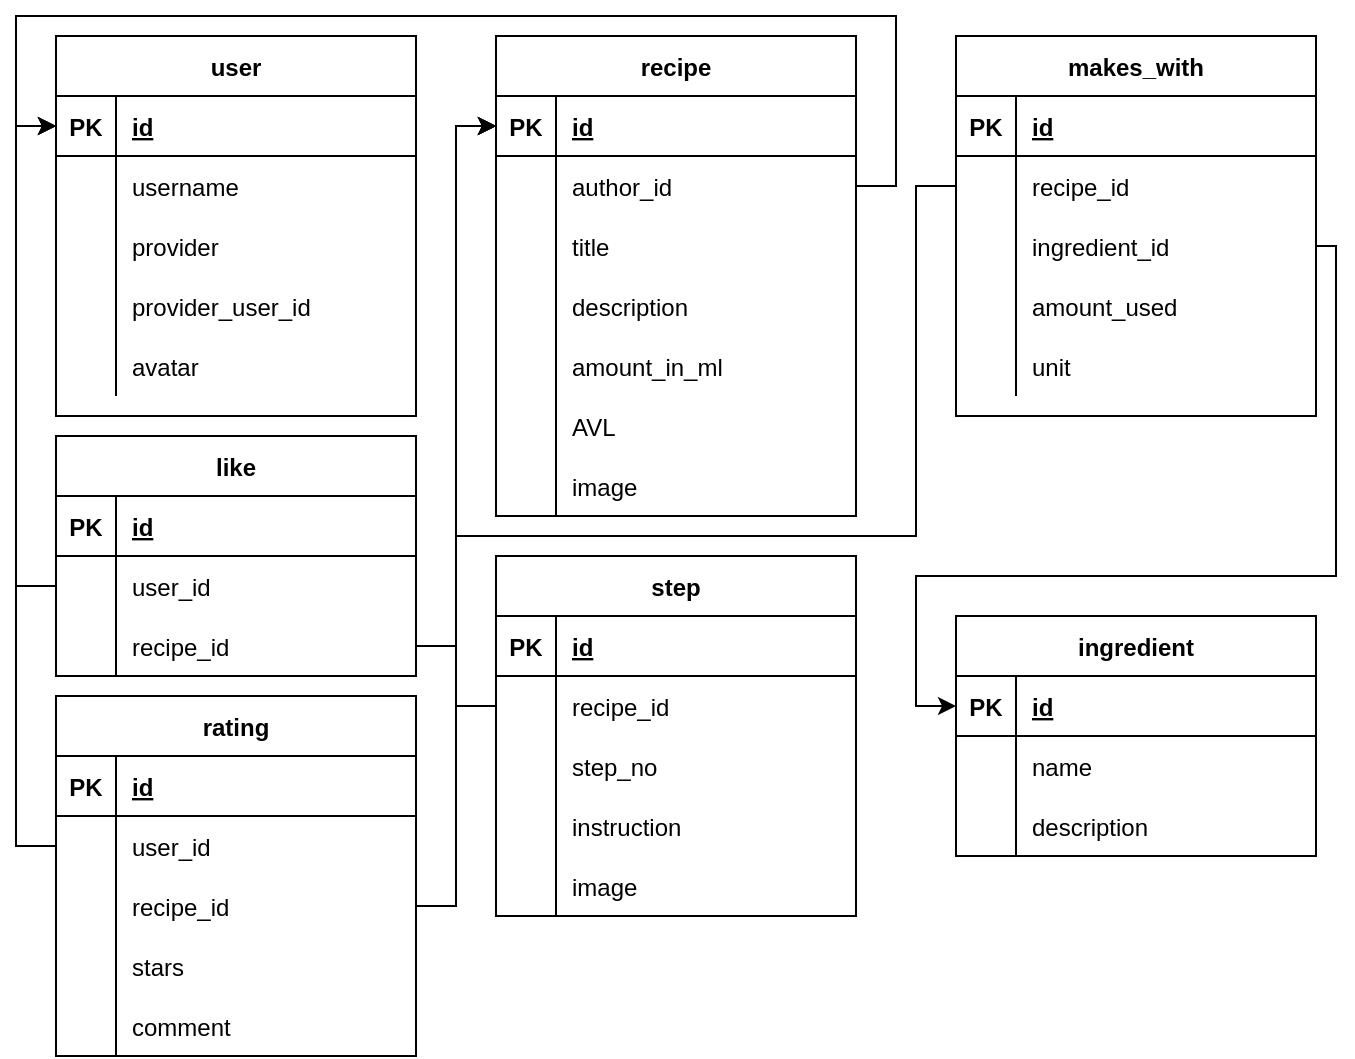 <mxfile version="15.9.4" type="github">
  <diagram id="NYrlTO55FaExLzYKgYQ1" name="Page-1">
    <mxGraphModel dx="2158" dy="516" grid="1" gridSize="10" guides="1" tooltips="1" connect="1" arrows="1" fold="1" page="1" pageScale="1" pageWidth="850" pageHeight="1100" math="0" shadow="0">
      <root>
        <mxCell id="0" />
        <mxCell id="1" parent="0" />
        <mxCell id="W8y8bCrzinIQ2HbfI2fy-78" value="recipe" style="shape=table;startSize=30;container=1;collapsible=1;childLayout=tableLayout;fixedRows=1;rowLines=0;fontStyle=1;align=center;resizeLast=1;" vertex="1" parent="1">
          <mxGeometry x="80" y="90" width="180" height="240" as="geometry" />
        </mxCell>
        <mxCell id="W8y8bCrzinIQ2HbfI2fy-79" value="" style="shape=partialRectangle;collapsible=0;dropTarget=0;pointerEvents=0;fillColor=none;top=0;left=0;bottom=1;right=0;points=[[0,0.5],[1,0.5]];portConstraint=eastwest;" vertex="1" parent="W8y8bCrzinIQ2HbfI2fy-78">
          <mxGeometry y="30" width="180" height="30" as="geometry" />
        </mxCell>
        <mxCell id="W8y8bCrzinIQ2HbfI2fy-80" value="PK" style="shape=partialRectangle;connectable=0;fillColor=none;top=0;left=0;bottom=0;right=0;fontStyle=1;overflow=hidden;" vertex="1" parent="W8y8bCrzinIQ2HbfI2fy-79">
          <mxGeometry width="30" height="30" as="geometry">
            <mxRectangle width="30" height="30" as="alternateBounds" />
          </mxGeometry>
        </mxCell>
        <mxCell id="W8y8bCrzinIQ2HbfI2fy-81" value="id" style="shape=partialRectangle;connectable=0;fillColor=none;top=0;left=0;bottom=0;right=0;align=left;spacingLeft=6;fontStyle=5;overflow=hidden;" vertex="1" parent="W8y8bCrzinIQ2HbfI2fy-79">
          <mxGeometry x="30" width="150" height="30" as="geometry">
            <mxRectangle width="150" height="30" as="alternateBounds" />
          </mxGeometry>
        </mxCell>
        <mxCell id="W8y8bCrzinIQ2HbfI2fy-153" value="" style="shape=partialRectangle;collapsible=0;dropTarget=0;pointerEvents=0;fillColor=none;top=0;left=0;bottom=0;right=0;points=[[0,0.5],[1,0.5]];portConstraint=eastwest;" vertex="1" parent="W8y8bCrzinIQ2HbfI2fy-78">
          <mxGeometry y="60" width="180" height="30" as="geometry" />
        </mxCell>
        <mxCell id="W8y8bCrzinIQ2HbfI2fy-154" value="" style="shape=partialRectangle;connectable=0;fillColor=none;top=0;left=0;bottom=0;right=0;editable=1;overflow=hidden;" vertex="1" parent="W8y8bCrzinIQ2HbfI2fy-153">
          <mxGeometry width="30" height="30" as="geometry">
            <mxRectangle width="30" height="30" as="alternateBounds" />
          </mxGeometry>
        </mxCell>
        <mxCell id="W8y8bCrzinIQ2HbfI2fy-155" value="author_id" style="shape=partialRectangle;connectable=0;fillColor=none;top=0;left=0;bottom=0;right=0;align=left;spacingLeft=6;overflow=hidden;" vertex="1" parent="W8y8bCrzinIQ2HbfI2fy-153">
          <mxGeometry x="30" width="150" height="30" as="geometry">
            <mxRectangle width="150" height="30" as="alternateBounds" />
          </mxGeometry>
        </mxCell>
        <mxCell id="W8y8bCrzinIQ2HbfI2fy-82" value="" style="shape=partialRectangle;collapsible=0;dropTarget=0;pointerEvents=0;fillColor=none;top=0;left=0;bottom=0;right=0;points=[[0,0.5],[1,0.5]];portConstraint=eastwest;" vertex="1" parent="W8y8bCrzinIQ2HbfI2fy-78">
          <mxGeometry y="90" width="180" height="30" as="geometry" />
        </mxCell>
        <mxCell id="W8y8bCrzinIQ2HbfI2fy-83" value="" style="shape=partialRectangle;connectable=0;fillColor=none;top=0;left=0;bottom=0;right=0;editable=1;overflow=hidden;" vertex="1" parent="W8y8bCrzinIQ2HbfI2fy-82">
          <mxGeometry width="30" height="30" as="geometry">
            <mxRectangle width="30" height="30" as="alternateBounds" />
          </mxGeometry>
        </mxCell>
        <mxCell id="W8y8bCrzinIQ2HbfI2fy-84" value="title    " style="shape=partialRectangle;connectable=0;fillColor=none;top=0;left=0;bottom=0;right=0;align=left;spacingLeft=6;overflow=hidden;" vertex="1" parent="W8y8bCrzinIQ2HbfI2fy-82">
          <mxGeometry x="30" width="150" height="30" as="geometry">
            <mxRectangle width="150" height="30" as="alternateBounds" />
          </mxGeometry>
        </mxCell>
        <mxCell id="W8y8bCrzinIQ2HbfI2fy-85" value="" style="shape=partialRectangle;collapsible=0;dropTarget=0;pointerEvents=0;fillColor=none;top=0;left=0;bottom=0;right=0;points=[[0,0.5],[1,0.5]];portConstraint=eastwest;" vertex="1" parent="W8y8bCrzinIQ2HbfI2fy-78">
          <mxGeometry y="120" width="180" height="30" as="geometry" />
        </mxCell>
        <mxCell id="W8y8bCrzinIQ2HbfI2fy-86" value="" style="shape=partialRectangle;connectable=0;fillColor=none;top=0;left=0;bottom=0;right=0;editable=1;overflow=hidden;" vertex="1" parent="W8y8bCrzinIQ2HbfI2fy-85">
          <mxGeometry width="30" height="30" as="geometry">
            <mxRectangle width="30" height="30" as="alternateBounds" />
          </mxGeometry>
        </mxCell>
        <mxCell id="W8y8bCrzinIQ2HbfI2fy-87" value="description" style="shape=partialRectangle;connectable=0;fillColor=none;top=0;left=0;bottom=0;right=0;align=left;spacingLeft=6;overflow=hidden;" vertex="1" parent="W8y8bCrzinIQ2HbfI2fy-85">
          <mxGeometry x="30" width="150" height="30" as="geometry">
            <mxRectangle width="150" height="30" as="alternateBounds" />
          </mxGeometry>
        </mxCell>
        <mxCell id="W8y8bCrzinIQ2HbfI2fy-88" value="" style="shape=partialRectangle;collapsible=0;dropTarget=0;pointerEvents=0;fillColor=none;top=0;left=0;bottom=0;right=0;points=[[0,0.5],[1,0.5]];portConstraint=eastwest;" vertex="1" parent="W8y8bCrzinIQ2HbfI2fy-78">
          <mxGeometry y="150" width="180" height="30" as="geometry" />
        </mxCell>
        <mxCell id="W8y8bCrzinIQ2HbfI2fy-89" value="" style="shape=partialRectangle;connectable=0;fillColor=none;top=0;left=0;bottom=0;right=0;editable=1;overflow=hidden;" vertex="1" parent="W8y8bCrzinIQ2HbfI2fy-88">
          <mxGeometry width="30" height="30" as="geometry">
            <mxRectangle width="30" height="30" as="alternateBounds" />
          </mxGeometry>
        </mxCell>
        <mxCell id="W8y8bCrzinIQ2HbfI2fy-90" value="amount_in_ml" style="shape=partialRectangle;connectable=0;fillColor=none;top=0;left=0;bottom=0;right=0;align=left;spacingLeft=6;overflow=hidden;" vertex="1" parent="W8y8bCrzinIQ2HbfI2fy-88">
          <mxGeometry x="30" width="150" height="30" as="geometry">
            <mxRectangle width="150" height="30" as="alternateBounds" />
          </mxGeometry>
        </mxCell>
        <mxCell id="W8y8bCrzinIQ2HbfI2fy-91" value="" style="shape=partialRectangle;collapsible=0;dropTarget=0;pointerEvents=0;fillColor=none;top=0;left=0;bottom=0;right=0;points=[[0,0.5],[1,0.5]];portConstraint=eastwest;" vertex="1" parent="W8y8bCrzinIQ2HbfI2fy-78">
          <mxGeometry y="180" width="180" height="30" as="geometry" />
        </mxCell>
        <mxCell id="W8y8bCrzinIQ2HbfI2fy-92" value="" style="shape=partialRectangle;connectable=0;fillColor=none;top=0;left=0;bottom=0;right=0;editable=1;overflow=hidden;" vertex="1" parent="W8y8bCrzinIQ2HbfI2fy-91">
          <mxGeometry width="30" height="30" as="geometry">
            <mxRectangle width="30" height="30" as="alternateBounds" />
          </mxGeometry>
        </mxCell>
        <mxCell id="W8y8bCrzinIQ2HbfI2fy-93" value="AVL" style="shape=partialRectangle;connectable=0;fillColor=none;top=0;left=0;bottom=0;right=0;align=left;spacingLeft=6;overflow=hidden;" vertex="1" parent="W8y8bCrzinIQ2HbfI2fy-91">
          <mxGeometry x="30" width="150" height="30" as="geometry">
            <mxRectangle width="150" height="30" as="alternateBounds" />
          </mxGeometry>
        </mxCell>
        <mxCell id="W8y8bCrzinIQ2HbfI2fy-95" value="" style="shape=partialRectangle;collapsible=0;dropTarget=0;pointerEvents=0;fillColor=none;top=0;left=0;bottom=0;right=0;points=[[0,0.5],[1,0.5]];portConstraint=eastwest;" vertex="1" parent="W8y8bCrzinIQ2HbfI2fy-78">
          <mxGeometry y="210" width="180" height="30" as="geometry" />
        </mxCell>
        <mxCell id="W8y8bCrzinIQ2HbfI2fy-96" value="" style="shape=partialRectangle;connectable=0;fillColor=none;top=0;left=0;bottom=0;right=0;editable=1;overflow=hidden;" vertex="1" parent="W8y8bCrzinIQ2HbfI2fy-95">
          <mxGeometry width="30" height="30" as="geometry">
            <mxRectangle width="30" height="30" as="alternateBounds" />
          </mxGeometry>
        </mxCell>
        <mxCell id="W8y8bCrzinIQ2HbfI2fy-97" value="image" style="shape=partialRectangle;connectable=0;fillColor=none;top=0;left=0;bottom=0;right=0;align=left;spacingLeft=6;overflow=hidden;" vertex="1" parent="W8y8bCrzinIQ2HbfI2fy-95">
          <mxGeometry x="30" width="150" height="30" as="geometry">
            <mxRectangle width="150" height="30" as="alternateBounds" />
          </mxGeometry>
        </mxCell>
        <mxCell id="W8y8bCrzinIQ2HbfI2fy-111" value="ingredient" style="shape=table;startSize=30;container=1;collapsible=1;childLayout=tableLayout;fixedRows=1;rowLines=0;fontStyle=1;align=center;resizeLast=1;" vertex="1" parent="1">
          <mxGeometry x="310" y="380" width="180" height="120" as="geometry" />
        </mxCell>
        <mxCell id="W8y8bCrzinIQ2HbfI2fy-112" value="" style="shape=partialRectangle;collapsible=0;dropTarget=0;pointerEvents=0;fillColor=none;top=0;left=0;bottom=1;right=0;points=[[0,0.5],[1,0.5]];portConstraint=eastwest;" vertex="1" parent="W8y8bCrzinIQ2HbfI2fy-111">
          <mxGeometry y="30" width="180" height="30" as="geometry" />
        </mxCell>
        <mxCell id="W8y8bCrzinIQ2HbfI2fy-113" value="PK" style="shape=partialRectangle;connectable=0;fillColor=none;top=0;left=0;bottom=0;right=0;fontStyle=1;overflow=hidden;" vertex="1" parent="W8y8bCrzinIQ2HbfI2fy-112">
          <mxGeometry width="30" height="30" as="geometry">
            <mxRectangle width="30" height="30" as="alternateBounds" />
          </mxGeometry>
        </mxCell>
        <mxCell id="W8y8bCrzinIQ2HbfI2fy-114" value="id" style="shape=partialRectangle;connectable=0;fillColor=none;top=0;left=0;bottom=0;right=0;align=left;spacingLeft=6;fontStyle=5;overflow=hidden;" vertex="1" parent="W8y8bCrzinIQ2HbfI2fy-112">
          <mxGeometry x="30" width="150" height="30" as="geometry">
            <mxRectangle width="150" height="30" as="alternateBounds" />
          </mxGeometry>
        </mxCell>
        <mxCell id="W8y8bCrzinIQ2HbfI2fy-115" value="" style="shape=partialRectangle;collapsible=0;dropTarget=0;pointerEvents=0;fillColor=none;top=0;left=0;bottom=0;right=0;points=[[0,0.5],[1,0.5]];portConstraint=eastwest;" vertex="1" parent="W8y8bCrzinIQ2HbfI2fy-111">
          <mxGeometry y="60" width="180" height="30" as="geometry" />
        </mxCell>
        <mxCell id="W8y8bCrzinIQ2HbfI2fy-116" value="" style="shape=partialRectangle;connectable=0;fillColor=none;top=0;left=0;bottom=0;right=0;editable=1;overflow=hidden;" vertex="1" parent="W8y8bCrzinIQ2HbfI2fy-115">
          <mxGeometry width="30" height="30" as="geometry">
            <mxRectangle width="30" height="30" as="alternateBounds" />
          </mxGeometry>
        </mxCell>
        <mxCell id="W8y8bCrzinIQ2HbfI2fy-117" value="name" style="shape=partialRectangle;connectable=0;fillColor=none;top=0;left=0;bottom=0;right=0;align=left;spacingLeft=6;overflow=hidden;" vertex="1" parent="W8y8bCrzinIQ2HbfI2fy-115">
          <mxGeometry x="30" width="150" height="30" as="geometry">
            <mxRectangle width="150" height="30" as="alternateBounds" />
          </mxGeometry>
        </mxCell>
        <mxCell id="W8y8bCrzinIQ2HbfI2fy-118" value="" style="shape=partialRectangle;collapsible=0;dropTarget=0;pointerEvents=0;fillColor=none;top=0;left=0;bottom=0;right=0;points=[[0,0.5],[1,0.5]];portConstraint=eastwest;" vertex="1" parent="W8y8bCrzinIQ2HbfI2fy-111">
          <mxGeometry y="90" width="180" height="30" as="geometry" />
        </mxCell>
        <mxCell id="W8y8bCrzinIQ2HbfI2fy-119" value="" style="shape=partialRectangle;connectable=0;fillColor=none;top=0;left=0;bottom=0;right=0;editable=1;overflow=hidden;" vertex="1" parent="W8y8bCrzinIQ2HbfI2fy-118">
          <mxGeometry width="30" height="30" as="geometry">
            <mxRectangle width="30" height="30" as="alternateBounds" />
          </mxGeometry>
        </mxCell>
        <mxCell id="W8y8bCrzinIQ2HbfI2fy-120" value="description" style="shape=partialRectangle;connectable=0;fillColor=none;top=0;left=0;bottom=0;right=0;align=left;spacingLeft=6;overflow=hidden;" vertex="1" parent="W8y8bCrzinIQ2HbfI2fy-118">
          <mxGeometry x="30" width="150" height="30" as="geometry">
            <mxRectangle width="150" height="30" as="alternateBounds" />
          </mxGeometry>
        </mxCell>
        <mxCell id="W8y8bCrzinIQ2HbfI2fy-124" value="step" style="shape=table;startSize=30;container=1;collapsible=1;childLayout=tableLayout;fixedRows=1;rowLines=0;fontStyle=1;align=center;resizeLast=1;" vertex="1" parent="1">
          <mxGeometry x="80" y="350" width="180" height="180" as="geometry" />
        </mxCell>
        <mxCell id="W8y8bCrzinIQ2HbfI2fy-125" value="" style="shape=partialRectangle;collapsible=0;dropTarget=0;pointerEvents=0;fillColor=none;top=0;left=0;bottom=1;right=0;points=[[0,0.5],[1,0.5]];portConstraint=eastwest;" vertex="1" parent="W8y8bCrzinIQ2HbfI2fy-124">
          <mxGeometry y="30" width="180" height="30" as="geometry" />
        </mxCell>
        <mxCell id="W8y8bCrzinIQ2HbfI2fy-126" value="PK" style="shape=partialRectangle;connectable=0;fillColor=none;top=0;left=0;bottom=0;right=0;fontStyle=1;overflow=hidden;" vertex="1" parent="W8y8bCrzinIQ2HbfI2fy-125">
          <mxGeometry width="30" height="30" as="geometry">
            <mxRectangle width="30" height="30" as="alternateBounds" />
          </mxGeometry>
        </mxCell>
        <mxCell id="W8y8bCrzinIQ2HbfI2fy-127" value="id" style="shape=partialRectangle;connectable=0;fillColor=none;top=0;left=0;bottom=0;right=0;align=left;spacingLeft=6;fontStyle=5;overflow=hidden;" vertex="1" parent="W8y8bCrzinIQ2HbfI2fy-125">
          <mxGeometry x="30" width="150" height="30" as="geometry">
            <mxRectangle width="150" height="30" as="alternateBounds" />
          </mxGeometry>
        </mxCell>
        <mxCell id="W8y8bCrzinIQ2HbfI2fy-157" value="" style="shape=partialRectangle;collapsible=0;dropTarget=0;pointerEvents=0;fillColor=none;top=0;left=0;bottom=0;right=0;points=[[0,0.5],[1,0.5]];portConstraint=eastwest;" vertex="1" parent="W8y8bCrzinIQ2HbfI2fy-124">
          <mxGeometry y="60" width="180" height="30" as="geometry" />
        </mxCell>
        <mxCell id="W8y8bCrzinIQ2HbfI2fy-158" value="" style="shape=partialRectangle;connectable=0;fillColor=none;top=0;left=0;bottom=0;right=0;editable=1;overflow=hidden;" vertex="1" parent="W8y8bCrzinIQ2HbfI2fy-157">
          <mxGeometry width="30" height="30" as="geometry">
            <mxRectangle width="30" height="30" as="alternateBounds" />
          </mxGeometry>
        </mxCell>
        <mxCell id="W8y8bCrzinIQ2HbfI2fy-159" value="recipe_id" style="shape=partialRectangle;connectable=0;fillColor=none;top=0;left=0;bottom=0;right=0;align=left;spacingLeft=6;overflow=hidden;" vertex="1" parent="W8y8bCrzinIQ2HbfI2fy-157">
          <mxGeometry x="30" width="150" height="30" as="geometry">
            <mxRectangle width="150" height="30" as="alternateBounds" />
          </mxGeometry>
        </mxCell>
        <mxCell id="W8y8bCrzinIQ2HbfI2fy-128" value="" style="shape=partialRectangle;collapsible=0;dropTarget=0;pointerEvents=0;fillColor=none;top=0;left=0;bottom=0;right=0;points=[[0,0.5],[1,0.5]];portConstraint=eastwest;" vertex="1" parent="W8y8bCrzinIQ2HbfI2fy-124">
          <mxGeometry y="90" width="180" height="30" as="geometry" />
        </mxCell>
        <mxCell id="W8y8bCrzinIQ2HbfI2fy-129" value="" style="shape=partialRectangle;connectable=0;fillColor=none;top=0;left=0;bottom=0;right=0;editable=1;overflow=hidden;" vertex="1" parent="W8y8bCrzinIQ2HbfI2fy-128">
          <mxGeometry width="30" height="30" as="geometry">
            <mxRectangle width="30" height="30" as="alternateBounds" />
          </mxGeometry>
        </mxCell>
        <mxCell id="W8y8bCrzinIQ2HbfI2fy-130" value="step_no" style="shape=partialRectangle;connectable=0;fillColor=none;top=0;left=0;bottom=0;right=0;align=left;spacingLeft=6;overflow=hidden;" vertex="1" parent="W8y8bCrzinIQ2HbfI2fy-128">
          <mxGeometry x="30" width="150" height="30" as="geometry">
            <mxRectangle width="150" height="30" as="alternateBounds" />
          </mxGeometry>
        </mxCell>
        <mxCell id="W8y8bCrzinIQ2HbfI2fy-131" value="" style="shape=partialRectangle;collapsible=0;dropTarget=0;pointerEvents=0;fillColor=none;top=0;left=0;bottom=0;right=0;points=[[0,0.5],[1,0.5]];portConstraint=eastwest;" vertex="1" parent="W8y8bCrzinIQ2HbfI2fy-124">
          <mxGeometry y="120" width="180" height="30" as="geometry" />
        </mxCell>
        <mxCell id="W8y8bCrzinIQ2HbfI2fy-132" value="" style="shape=partialRectangle;connectable=0;fillColor=none;top=0;left=0;bottom=0;right=0;editable=1;overflow=hidden;" vertex="1" parent="W8y8bCrzinIQ2HbfI2fy-131">
          <mxGeometry width="30" height="30" as="geometry">
            <mxRectangle width="30" height="30" as="alternateBounds" />
          </mxGeometry>
        </mxCell>
        <mxCell id="W8y8bCrzinIQ2HbfI2fy-133" value="instruction    " style="shape=partialRectangle;connectable=0;fillColor=none;top=0;left=0;bottom=0;right=0;align=left;spacingLeft=6;overflow=hidden;" vertex="1" parent="W8y8bCrzinIQ2HbfI2fy-131">
          <mxGeometry x="30" width="150" height="30" as="geometry">
            <mxRectangle width="150" height="30" as="alternateBounds" />
          </mxGeometry>
        </mxCell>
        <mxCell id="W8y8bCrzinIQ2HbfI2fy-134" value="" style="shape=partialRectangle;collapsible=0;dropTarget=0;pointerEvents=0;fillColor=none;top=0;left=0;bottom=0;right=0;points=[[0,0.5],[1,0.5]];portConstraint=eastwest;" vertex="1" parent="W8y8bCrzinIQ2HbfI2fy-124">
          <mxGeometry y="150" width="180" height="30" as="geometry" />
        </mxCell>
        <mxCell id="W8y8bCrzinIQ2HbfI2fy-135" value="" style="shape=partialRectangle;connectable=0;fillColor=none;top=0;left=0;bottom=0;right=0;editable=1;overflow=hidden;" vertex="1" parent="W8y8bCrzinIQ2HbfI2fy-134">
          <mxGeometry width="30" height="30" as="geometry">
            <mxRectangle width="30" height="30" as="alternateBounds" />
          </mxGeometry>
        </mxCell>
        <mxCell id="W8y8bCrzinIQ2HbfI2fy-136" value="image" style="shape=partialRectangle;connectable=0;fillColor=none;top=0;left=0;bottom=0;right=0;align=left;spacingLeft=6;overflow=hidden;" vertex="1" parent="W8y8bCrzinIQ2HbfI2fy-134">
          <mxGeometry x="30" width="150" height="30" as="geometry">
            <mxRectangle width="150" height="30" as="alternateBounds" />
          </mxGeometry>
        </mxCell>
        <mxCell id="W8y8bCrzinIQ2HbfI2fy-137" value="user" style="shape=table;startSize=30;container=1;collapsible=1;childLayout=tableLayout;fixedRows=1;rowLines=0;fontStyle=1;align=center;resizeLast=1;" vertex="1" parent="1">
          <mxGeometry x="-140" y="90" width="180" height="190" as="geometry" />
        </mxCell>
        <mxCell id="W8y8bCrzinIQ2HbfI2fy-138" value="" style="shape=partialRectangle;collapsible=0;dropTarget=0;pointerEvents=0;fillColor=none;top=0;left=0;bottom=1;right=0;points=[[0,0.5],[1,0.5]];portConstraint=eastwest;" vertex="1" parent="W8y8bCrzinIQ2HbfI2fy-137">
          <mxGeometry y="30" width="180" height="30" as="geometry" />
        </mxCell>
        <mxCell id="W8y8bCrzinIQ2HbfI2fy-139" value="PK" style="shape=partialRectangle;connectable=0;fillColor=none;top=0;left=0;bottom=0;right=0;fontStyle=1;overflow=hidden;" vertex="1" parent="W8y8bCrzinIQ2HbfI2fy-138">
          <mxGeometry width="30" height="30" as="geometry">
            <mxRectangle width="30" height="30" as="alternateBounds" />
          </mxGeometry>
        </mxCell>
        <mxCell id="W8y8bCrzinIQ2HbfI2fy-140" value="id" style="shape=partialRectangle;connectable=0;fillColor=none;top=0;left=0;bottom=0;right=0;align=left;spacingLeft=6;fontStyle=5;overflow=hidden;" vertex="1" parent="W8y8bCrzinIQ2HbfI2fy-138">
          <mxGeometry x="30" width="150" height="30" as="geometry">
            <mxRectangle width="150" height="30" as="alternateBounds" />
          </mxGeometry>
        </mxCell>
        <mxCell id="W8y8bCrzinIQ2HbfI2fy-141" value="" style="shape=partialRectangle;collapsible=0;dropTarget=0;pointerEvents=0;fillColor=none;top=0;left=0;bottom=0;right=0;points=[[0,0.5],[1,0.5]];portConstraint=eastwest;" vertex="1" parent="W8y8bCrzinIQ2HbfI2fy-137">
          <mxGeometry y="60" width="180" height="30" as="geometry" />
        </mxCell>
        <mxCell id="W8y8bCrzinIQ2HbfI2fy-142" value="" style="shape=partialRectangle;connectable=0;fillColor=none;top=0;left=0;bottom=0;right=0;editable=1;overflow=hidden;" vertex="1" parent="W8y8bCrzinIQ2HbfI2fy-141">
          <mxGeometry width="30" height="30" as="geometry">
            <mxRectangle width="30" height="30" as="alternateBounds" />
          </mxGeometry>
        </mxCell>
        <mxCell id="W8y8bCrzinIQ2HbfI2fy-143" value="username" style="shape=partialRectangle;connectable=0;fillColor=none;top=0;left=0;bottom=0;right=0;align=left;spacingLeft=6;overflow=hidden;" vertex="1" parent="W8y8bCrzinIQ2HbfI2fy-141">
          <mxGeometry x="30" width="150" height="30" as="geometry">
            <mxRectangle width="150" height="30" as="alternateBounds" />
          </mxGeometry>
        </mxCell>
        <mxCell id="W8y8bCrzinIQ2HbfI2fy-144" value="" style="shape=partialRectangle;collapsible=0;dropTarget=0;pointerEvents=0;fillColor=none;top=0;left=0;bottom=0;right=0;points=[[0,0.5],[1,0.5]];portConstraint=eastwest;" vertex="1" parent="W8y8bCrzinIQ2HbfI2fy-137">
          <mxGeometry y="90" width="180" height="30" as="geometry" />
        </mxCell>
        <mxCell id="W8y8bCrzinIQ2HbfI2fy-145" value="" style="shape=partialRectangle;connectable=0;fillColor=none;top=0;left=0;bottom=0;right=0;editable=1;overflow=hidden;" vertex="1" parent="W8y8bCrzinIQ2HbfI2fy-144">
          <mxGeometry width="30" height="30" as="geometry">
            <mxRectangle width="30" height="30" as="alternateBounds" />
          </mxGeometry>
        </mxCell>
        <mxCell id="W8y8bCrzinIQ2HbfI2fy-146" value="provider" style="shape=partialRectangle;connectable=0;fillColor=none;top=0;left=0;bottom=0;right=0;align=left;spacingLeft=6;overflow=hidden;" vertex="1" parent="W8y8bCrzinIQ2HbfI2fy-144">
          <mxGeometry x="30" width="150" height="30" as="geometry">
            <mxRectangle width="150" height="30" as="alternateBounds" />
          </mxGeometry>
        </mxCell>
        <mxCell id="W8y8bCrzinIQ2HbfI2fy-147" value="" style="shape=partialRectangle;collapsible=0;dropTarget=0;pointerEvents=0;fillColor=none;top=0;left=0;bottom=0;right=0;points=[[0,0.5],[1,0.5]];portConstraint=eastwest;" vertex="1" parent="W8y8bCrzinIQ2HbfI2fy-137">
          <mxGeometry y="120" width="180" height="30" as="geometry" />
        </mxCell>
        <mxCell id="W8y8bCrzinIQ2HbfI2fy-148" value="" style="shape=partialRectangle;connectable=0;fillColor=none;top=0;left=0;bottom=0;right=0;editable=1;overflow=hidden;" vertex="1" parent="W8y8bCrzinIQ2HbfI2fy-147">
          <mxGeometry width="30" height="30" as="geometry">
            <mxRectangle width="30" height="30" as="alternateBounds" />
          </mxGeometry>
        </mxCell>
        <mxCell id="W8y8bCrzinIQ2HbfI2fy-149" value="provider_user_id" style="shape=partialRectangle;connectable=0;fillColor=none;top=0;left=0;bottom=0;right=0;align=left;spacingLeft=6;overflow=hidden;" vertex="1" parent="W8y8bCrzinIQ2HbfI2fy-147">
          <mxGeometry x="30" width="150" height="30" as="geometry">
            <mxRectangle width="150" height="30" as="alternateBounds" />
          </mxGeometry>
        </mxCell>
        <mxCell id="W8y8bCrzinIQ2HbfI2fy-150" value="" style="shape=partialRectangle;collapsible=0;dropTarget=0;pointerEvents=0;fillColor=none;top=0;left=0;bottom=0;right=0;points=[[0,0.5],[1,0.5]];portConstraint=eastwest;" vertex="1" parent="W8y8bCrzinIQ2HbfI2fy-137">
          <mxGeometry y="150" width="180" height="30" as="geometry" />
        </mxCell>
        <mxCell id="W8y8bCrzinIQ2HbfI2fy-151" value="" style="shape=partialRectangle;connectable=0;fillColor=none;top=0;left=0;bottom=0;right=0;editable=1;overflow=hidden;" vertex="1" parent="W8y8bCrzinIQ2HbfI2fy-150">
          <mxGeometry width="30" height="30" as="geometry">
            <mxRectangle width="30" height="30" as="alternateBounds" />
          </mxGeometry>
        </mxCell>
        <mxCell id="W8y8bCrzinIQ2HbfI2fy-152" value="avatar" style="shape=partialRectangle;connectable=0;fillColor=none;top=0;left=0;bottom=0;right=0;align=left;spacingLeft=6;overflow=hidden;" vertex="1" parent="W8y8bCrzinIQ2HbfI2fy-150">
          <mxGeometry x="30" width="150" height="30" as="geometry">
            <mxRectangle width="150" height="30" as="alternateBounds" />
          </mxGeometry>
        </mxCell>
        <mxCell id="W8y8bCrzinIQ2HbfI2fy-156" style="edgeStyle=orthogonalEdgeStyle;rounded=0;orthogonalLoop=1;jettySize=auto;html=1;exitX=1;exitY=0.5;exitDx=0;exitDy=0;entryX=0;entryY=0.5;entryDx=0;entryDy=0;" edge="1" parent="1" source="W8y8bCrzinIQ2HbfI2fy-153" target="W8y8bCrzinIQ2HbfI2fy-138">
          <mxGeometry relative="1" as="geometry">
            <mxPoint x="-10" y="165" as="targetPoint" />
            <Array as="points">
              <mxPoint x="280" y="165" />
              <mxPoint x="280" y="80" />
              <mxPoint x="-160" y="80" />
              <mxPoint x="-160" y="135" />
            </Array>
          </mxGeometry>
        </mxCell>
        <mxCell id="W8y8bCrzinIQ2HbfI2fy-160" style="edgeStyle=orthogonalEdgeStyle;rounded=0;orthogonalLoop=1;jettySize=auto;html=1;exitX=0;exitY=0.5;exitDx=0;exitDy=0;entryX=0;entryY=0.5;entryDx=0;entryDy=0;" edge="1" parent="1" source="W8y8bCrzinIQ2HbfI2fy-157" target="W8y8bCrzinIQ2HbfI2fy-79">
          <mxGeometry relative="1" as="geometry">
            <Array as="points">
              <mxPoint x="60" y="425" />
              <mxPoint x="60" y="135" />
            </Array>
          </mxGeometry>
        </mxCell>
        <mxCell id="W8y8bCrzinIQ2HbfI2fy-174" value="like" style="shape=table;startSize=30;container=1;collapsible=1;childLayout=tableLayout;fixedRows=1;rowLines=0;fontStyle=1;align=center;resizeLast=1;" vertex="1" parent="1">
          <mxGeometry x="-140" y="290" width="180" height="120" as="geometry" />
        </mxCell>
        <mxCell id="W8y8bCrzinIQ2HbfI2fy-175" value="" style="shape=partialRectangle;collapsible=0;dropTarget=0;pointerEvents=0;fillColor=none;top=0;left=0;bottom=1;right=0;points=[[0,0.5],[1,0.5]];portConstraint=eastwest;" vertex="1" parent="W8y8bCrzinIQ2HbfI2fy-174">
          <mxGeometry y="30" width="180" height="30" as="geometry" />
        </mxCell>
        <mxCell id="W8y8bCrzinIQ2HbfI2fy-176" value="PK" style="shape=partialRectangle;connectable=0;fillColor=none;top=0;left=0;bottom=0;right=0;fontStyle=1;overflow=hidden;" vertex="1" parent="W8y8bCrzinIQ2HbfI2fy-175">
          <mxGeometry width="30" height="30" as="geometry">
            <mxRectangle width="30" height="30" as="alternateBounds" />
          </mxGeometry>
        </mxCell>
        <mxCell id="W8y8bCrzinIQ2HbfI2fy-177" value="id" style="shape=partialRectangle;connectable=0;fillColor=none;top=0;left=0;bottom=0;right=0;align=left;spacingLeft=6;fontStyle=5;overflow=hidden;" vertex="1" parent="W8y8bCrzinIQ2HbfI2fy-175">
          <mxGeometry x="30" width="150" height="30" as="geometry">
            <mxRectangle width="150" height="30" as="alternateBounds" />
          </mxGeometry>
        </mxCell>
        <mxCell id="W8y8bCrzinIQ2HbfI2fy-178" value="" style="shape=partialRectangle;collapsible=0;dropTarget=0;pointerEvents=0;fillColor=none;top=0;left=0;bottom=0;right=0;points=[[0,0.5],[1,0.5]];portConstraint=eastwest;" vertex="1" parent="W8y8bCrzinIQ2HbfI2fy-174">
          <mxGeometry y="60" width="180" height="30" as="geometry" />
        </mxCell>
        <mxCell id="W8y8bCrzinIQ2HbfI2fy-179" value="" style="shape=partialRectangle;connectable=0;fillColor=none;top=0;left=0;bottom=0;right=0;editable=1;overflow=hidden;" vertex="1" parent="W8y8bCrzinIQ2HbfI2fy-178">
          <mxGeometry width="30" height="30" as="geometry">
            <mxRectangle width="30" height="30" as="alternateBounds" />
          </mxGeometry>
        </mxCell>
        <mxCell id="W8y8bCrzinIQ2HbfI2fy-180" value="user_id" style="shape=partialRectangle;connectable=0;fillColor=none;top=0;left=0;bottom=0;right=0;align=left;spacingLeft=6;overflow=hidden;" vertex="1" parent="W8y8bCrzinIQ2HbfI2fy-178">
          <mxGeometry x="30" width="150" height="30" as="geometry">
            <mxRectangle width="150" height="30" as="alternateBounds" />
          </mxGeometry>
        </mxCell>
        <mxCell id="W8y8bCrzinIQ2HbfI2fy-181" value="" style="shape=partialRectangle;collapsible=0;dropTarget=0;pointerEvents=0;fillColor=none;top=0;left=0;bottom=0;right=0;points=[[0,0.5],[1,0.5]];portConstraint=eastwest;" vertex="1" parent="W8y8bCrzinIQ2HbfI2fy-174">
          <mxGeometry y="90" width="180" height="30" as="geometry" />
        </mxCell>
        <mxCell id="W8y8bCrzinIQ2HbfI2fy-182" value="" style="shape=partialRectangle;connectable=0;fillColor=none;top=0;left=0;bottom=0;right=0;editable=1;overflow=hidden;" vertex="1" parent="W8y8bCrzinIQ2HbfI2fy-181">
          <mxGeometry width="30" height="30" as="geometry">
            <mxRectangle width="30" height="30" as="alternateBounds" />
          </mxGeometry>
        </mxCell>
        <mxCell id="W8y8bCrzinIQ2HbfI2fy-183" value="recipe_id" style="shape=partialRectangle;connectable=0;fillColor=none;top=0;left=0;bottom=0;right=0;align=left;spacingLeft=6;overflow=hidden;" vertex="1" parent="W8y8bCrzinIQ2HbfI2fy-181">
          <mxGeometry x="30" width="150" height="30" as="geometry">
            <mxRectangle width="150" height="30" as="alternateBounds" />
          </mxGeometry>
        </mxCell>
        <mxCell id="W8y8bCrzinIQ2HbfI2fy-190" style="edgeStyle=orthogonalEdgeStyle;rounded=0;orthogonalLoop=1;jettySize=auto;html=1;exitX=0;exitY=0.5;exitDx=0;exitDy=0;entryX=0;entryY=0.5;entryDx=0;entryDy=0;" edge="1" parent="1" source="W8y8bCrzinIQ2HbfI2fy-178" target="W8y8bCrzinIQ2HbfI2fy-138">
          <mxGeometry relative="1" as="geometry" />
        </mxCell>
        <mxCell id="W8y8bCrzinIQ2HbfI2fy-197" style="edgeStyle=orthogonalEdgeStyle;rounded=0;orthogonalLoop=1;jettySize=auto;html=1;exitX=1;exitY=0.5;exitDx=0;exitDy=0;" edge="1" parent="1" source="W8y8bCrzinIQ2HbfI2fy-181" target="W8y8bCrzinIQ2HbfI2fy-79">
          <mxGeometry relative="1" as="geometry">
            <Array as="points">
              <mxPoint x="60" y="395" />
              <mxPoint x="60" y="135" />
            </Array>
          </mxGeometry>
        </mxCell>
        <mxCell id="W8y8bCrzinIQ2HbfI2fy-198" value="rating" style="shape=table;startSize=30;container=1;collapsible=1;childLayout=tableLayout;fixedRows=1;rowLines=0;fontStyle=1;align=center;resizeLast=1;" vertex="1" parent="1">
          <mxGeometry x="-140" y="420" width="180" height="180" as="geometry" />
        </mxCell>
        <mxCell id="W8y8bCrzinIQ2HbfI2fy-199" value="" style="shape=partialRectangle;collapsible=0;dropTarget=0;pointerEvents=0;fillColor=none;top=0;left=0;bottom=1;right=0;points=[[0,0.5],[1,0.5]];portConstraint=eastwest;" vertex="1" parent="W8y8bCrzinIQ2HbfI2fy-198">
          <mxGeometry y="30" width="180" height="30" as="geometry" />
        </mxCell>
        <mxCell id="W8y8bCrzinIQ2HbfI2fy-200" value="PK" style="shape=partialRectangle;connectable=0;fillColor=none;top=0;left=0;bottom=0;right=0;fontStyle=1;overflow=hidden;" vertex="1" parent="W8y8bCrzinIQ2HbfI2fy-199">
          <mxGeometry width="30" height="30" as="geometry">
            <mxRectangle width="30" height="30" as="alternateBounds" />
          </mxGeometry>
        </mxCell>
        <mxCell id="W8y8bCrzinIQ2HbfI2fy-201" value="id" style="shape=partialRectangle;connectable=0;fillColor=none;top=0;left=0;bottom=0;right=0;align=left;spacingLeft=6;fontStyle=5;overflow=hidden;" vertex="1" parent="W8y8bCrzinIQ2HbfI2fy-199">
          <mxGeometry x="30" width="150" height="30" as="geometry">
            <mxRectangle width="150" height="30" as="alternateBounds" />
          </mxGeometry>
        </mxCell>
        <mxCell id="W8y8bCrzinIQ2HbfI2fy-202" value="" style="shape=partialRectangle;collapsible=0;dropTarget=0;pointerEvents=0;fillColor=none;top=0;left=0;bottom=0;right=0;points=[[0,0.5],[1,0.5]];portConstraint=eastwest;" vertex="1" parent="W8y8bCrzinIQ2HbfI2fy-198">
          <mxGeometry y="60" width="180" height="30" as="geometry" />
        </mxCell>
        <mxCell id="W8y8bCrzinIQ2HbfI2fy-203" value="" style="shape=partialRectangle;connectable=0;fillColor=none;top=0;left=0;bottom=0;right=0;editable=1;overflow=hidden;" vertex="1" parent="W8y8bCrzinIQ2HbfI2fy-202">
          <mxGeometry width="30" height="30" as="geometry">
            <mxRectangle width="30" height="30" as="alternateBounds" />
          </mxGeometry>
        </mxCell>
        <mxCell id="W8y8bCrzinIQ2HbfI2fy-204" value="user_id" style="shape=partialRectangle;connectable=0;fillColor=none;top=0;left=0;bottom=0;right=0;align=left;spacingLeft=6;overflow=hidden;" vertex="1" parent="W8y8bCrzinIQ2HbfI2fy-202">
          <mxGeometry x="30" width="150" height="30" as="geometry">
            <mxRectangle width="150" height="30" as="alternateBounds" />
          </mxGeometry>
        </mxCell>
        <mxCell id="W8y8bCrzinIQ2HbfI2fy-205" value="" style="shape=partialRectangle;collapsible=0;dropTarget=0;pointerEvents=0;fillColor=none;top=0;left=0;bottom=0;right=0;points=[[0,0.5],[1,0.5]];portConstraint=eastwest;" vertex="1" parent="W8y8bCrzinIQ2HbfI2fy-198">
          <mxGeometry y="90" width="180" height="30" as="geometry" />
        </mxCell>
        <mxCell id="W8y8bCrzinIQ2HbfI2fy-206" value="" style="shape=partialRectangle;connectable=0;fillColor=none;top=0;left=0;bottom=0;right=0;editable=1;overflow=hidden;" vertex="1" parent="W8y8bCrzinIQ2HbfI2fy-205">
          <mxGeometry width="30" height="30" as="geometry">
            <mxRectangle width="30" height="30" as="alternateBounds" />
          </mxGeometry>
        </mxCell>
        <mxCell id="W8y8bCrzinIQ2HbfI2fy-207" value="recipe_id" style="shape=partialRectangle;connectable=0;fillColor=none;top=0;left=0;bottom=0;right=0;align=left;spacingLeft=6;overflow=hidden;" vertex="1" parent="W8y8bCrzinIQ2HbfI2fy-205">
          <mxGeometry x="30" width="150" height="30" as="geometry">
            <mxRectangle width="150" height="30" as="alternateBounds" />
          </mxGeometry>
        </mxCell>
        <mxCell id="W8y8bCrzinIQ2HbfI2fy-208" value="" style="shape=partialRectangle;collapsible=0;dropTarget=0;pointerEvents=0;fillColor=none;top=0;left=0;bottom=0;right=0;points=[[0,0.5],[1,0.5]];portConstraint=eastwest;" vertex="1" parent="W8y8bCrzinIQ2HbfI2fy-198">
          <mxGeometry y="120" width="180" height="30" as="geometry" />
        </mxCell>
        <mxCell id="W8y8bCrzinIQ2HbfI2fy-209" value="" style="shape=partialRectangle;connectable=0;fillColor=none;top=0;left=0;bottom=0;right=0;editable=1;overflow=hidden;" vertex="1" parent="W8y8bCrzinIQ2HbfI2fy-208">
          <mxGeometry width="30" height="30" as="geometry">
            <mxRectangle width="30" height="30" as="alternateBounds" />
          </mxGeometry>
        </mxCell>
        <mxCell id="W8y8bCrzinIQ2HbfI2fy-210" value="stars" style="shape=partialRectangle;connectable=0;fillColor=none;top=0;left=0;bottom=0;right=0;align=left;spacingLeft=6;overflow=hidden;" vertex="1" parent="W8y8bCrzinIQ2HbfI2fy-208">
          <mxGeometry x="30" width="150" height="30" as="geometry">
            <mxRectangle width="150" height="30" as="alternateBounds" />
          </mxGeometry>
        </mxCell>
        <mxCell id="W8y8bCrzinIQ2HbfI2fy-211" value="" style="shape=partialRectangle;collapsible=0;dropTarget=0;pointerEvents=0;fillColor=none;top=0;left=0;bottom=0;right=0;points=[[0,0.5],[1,0.5]];portConstraint=eastwest;" vertex="1" parent="W8y8bCrzinIQ2HbfI2fy-198">
          <mxGeometry y="150" width="180" height="30" as="geometry" />
        </mxCell>
        <mxCell id="W8y8bCrzinIQ2HbfI2fy-212" value="" style="shape=partialRectangle;connectable=0;fillColor=none;top=0;left=0;bottom=0;right=0;editable=1;overflow=hidden;" vertex="1" parent="W8y8bCrzinIQ2HbfI2fy-211">
          <mxGeometry width="30" height="30" as="geometry">
            <mxRectangle width="30" height="30" as="alternateBounds" />
          </mxGeometry>
        </mxCell>
        <mxCell id="W8y8bCrzinIQ2HbfI2fy-213" value="comment" style="shape=partialRectangle;connectable=0;fillColor=none;top=0;left=0;bottom=0;right=0;align=left;spacingLeft=6;overflow=hidden;" vertex="1" parent="W8y8bCrzinIQ2HbfI2fy-211">
          <mxGeometry x="30" width="150" height="30" as="geometry">
            <mxRectangle width="150" height="30" as="alternateBounds" />
          </mxGeometry>
        </mxCell>
        <mxCell id="W8y8bCrzinIQ2HbfI2fy-214" style="edgeStyle=orthogonalEdgeStyle;rounded=0;orthogonalLoop=1;jettySize=auto;html=1;exitX=0;exitY=0.5;exitDx=0;exitDy=0;entryX=0;entryY=0.5;entryDx=0;entryDy=0;" edge="1" parent="1" source="W8y8bCrzinIQ2HbfI2fy-202" target="W8y8bCrzinIQ2HbfI2fy-138">
          <mxGeometry relative="1" as="geometry" />
        </mxCell>
        <mxCell id="W8y8bCrzinIQ2HbfI2fy-216" style="edgeStyle=orthogonalEdgeStyle;rounded=0;orthogonalLoop=1;jettySize=auto;html=1;exitX=1;exitY=0.5;exitDx=0;exitDy=0;entryX=0;entryY=0.5;entryDx=0;entryDy=0;" edge="1" parent="1" source="W8y8bCrzinIQ2HbfI2fy-205" target="W8y8bCrzinIQ2HbfI2fy-79">
          <mxGeometry relative="1" as="geometry">
            <Array as="points">
              <mxPoint x="60" y="525" />
              <mxPoint x="60" y="135" />
            </Array>
          </mxGeometry>
        </mxCell>
        <mxCell id="W8y8bCrzinIQ2HbfI2fy-217" value="makes_with" style="shape=table;startSize=30;container=1;collapsible=1;childLayout=tableLayout;fixedRows=1;rowLines=0;fontStyle=1;align=center;resizeLast=1;" vertex="1" parent="1">
          <mxGeometry x="310" y="90" width="180" height="190" as="geometry" />
        </mxCell>
        <mxCell id="W8y8bCrzinIQ2HbfI2fy-218" value="" style="shape=partialRectangle;collapsible=0;dropTarget=0;pointerEvents=0;fillColor=none;top=0;left=0;bottom=1;right=0;points=[[0,0.5],[1,0.5]];portConstraint=eastwest;" vertex="1" parent="W8y8bCrzinIQ2HbfI2fy-217">
          <mxGeometry y="30" width="180" height="30" as="geometry" />
        </mxCell>
        <mxCell id="W8y8bCrzinIQ2HbfI2fy-219" value="PK" style="shape=partialRectangle;connectable=0;fillColor=none;top=0;left=0;bottom=0;right=0;fontStyle=1;overflow=hidden;" vertex="1" parent="W8y8bCrzinIQ2HbfI2fy-218">
          <mxGeometry width="30" height="30" as="geometry">
            <mxRectangle width="30" height="30" as="alternateBounds" />
          </mxGeometry>
        </mxCell>
        <mxCell id="W8y8bCrzinIQ2HbfI2fy-220" value="id" style="shape=partialRectangle;connectable=0;fillColor=none;top=0;left=0;bottom=0;right=0;align=left;spacingLeft=6;fontStyle=5;overflow=hidden;" vertex="1" parent="W8y8bCrzinIQ2HbfI2fy-218">
          <mxGeometry x="30" width="150" height="30" as="geometry">
            <mxRectangle width="150" height="30" as="alternateBounds" />
          </mxGeometry>
        </mxCell>
        <mxCell id="W8y8bCrzinIQ2HbfI2fy-221" value="" style="shape=partialRectangle;collapsible=0;dropTarget=0;pointerEvents=0;fillColor=none;top=0;left=0;bottom=0;right=0;points=[[0,0.5],[1,0.5]];portConstraint=eastwest;" vertex="1" parent="W8y8bCrzinIQ2HbfI2fy-217">
          <mxGeometry y="60" width="180" height="30" as="geometry" />
        </mxCell>
        <mxCell id="W8y8bCrzinIQ2HbfI2fy-222" value="" style="shape=partialRectangle;connectable=0;fillColor=none;top=0;left=0;bottom=0;right=0;editable=1;overflow=hidden;" vertex="1" parent="W8y8bCrzinIQ2HbfI2fy-221">
          <mxGeometry width="30" height="30" as="geometry">
            <mxRectangle width="30" height="30" as="alternateBounds" />
          </mxGeometry>
        </mxCell>
        <mxCell id="W8y8bCrzinIQ2HbfI2fy-223" value="recipe_id" style="shape=partialRectangle;connectable=0;fillColor=none;top=0;left=0;bottom=0;right=0;align=left;spacingLeft=6;overflow=hidden;" vertex="1" parent="W8y8bCrzinIQ2HbfI2fy-221">
          <mxGeometry x="30" width="150" height="30" as="geometry">
            <mxRectangle width="150" height="30" as="alternateBounds" />
          </mxGeometry>
        </mxCell>
        <mxCell id="W8y8bCrzinIQ2HbfI2fy-224" value="" style="shape=partialRectangle;collapsible=0;dropTarget=0;pointerEvents=0;fillColor=none;top=0;left=0;bottom=0;right=0;points=[[0,0.5],[1,0.5]];portConstraint=eastwest;" vertex="1" parent="W8y8bCrzinIQ2HbfI2fy-217">
          <mxGeometry y="90" width="180" height="30" as="geometry" />
        </mxCell>
        <mxCell id="W8y8bCrzinIQ2HbfI2fy-225" value="" style="shape=partialRectangle;connectable=0;fillColor=none;top=0;left=0;bottom=0;right=0;editable=1;overflow=hidden;" vertex="1" parent="W8y8bCrzinIQ2HbfI2fy-224">
          <mxGeometry width="30" height="30" as="geometry">
            <mxRectangle width="30" height="30" as="alternateBounds" />
          </mxGeometry>
        </mxCell>
        <mxCell id="W8y8bCrzinIQ2HbfI2fy-226" value="ingredient_id" style="shape=partialRectangle;connectable=0;fillColor=none;top=0;left=0;bottom=0;right=0;align=left;spacingLeft=6;overflow=hidden;" vertex="1" parent="W8y8bCrzinIQ2HbfI2fy-224">
          <mxGeometry x="30" width="150" height="30" as="geometry">
            <mxRectangle width="150" height="30" as="alternateBounds" />
          </mxGeometry>
        </mxCell>
        <mxCell id="W8y8bCrzinIQ2HbfI2fy-227" value="" style="shape=partialRectangle;collapsible=0;dropTarget=0;pointerEvents=0;fillColor=none;top=0;left=0;bottom=0;right=0;points=[[0,0.5],[1,0.5]];portConstraint=eastwest;" vertex="1" parent="W8y8bCrzinIQ2HbfI2fy-217">
          <mxGeometry y="120" width="180" height="30" as="geometry" />
        </mxCell>
        <mxCell id="W8y8bCrzinIQ2HbfI2fy-228" value="" style="shape=partialRectangle;connectable=0;fillColor=none;top=0;left=0;bottom=0;right=0;editable=1;overflow=hidden;" vertex="1" parent="W8y8bCrzinIQ2HbfI2fy-227">
          <mxGeometry width="30" height="30" as="geometry">
            <mxRectangle width="30" height="30" as="alternateBounds" />
          </mxGeometry>
        </mxCell>
        <mxCell id="W8y8bCrzinIQ2HbfI2fy-229" value="amount_used" style="shape=partialRectangle;connectable=0;fillColor=none;top=0;left=0;bottom=0;right=0;align=left;spacingLeft=6;overflow=hidden;" vertex="1" parent="W8y8bCrzinIQ2HbfI2fy-227">
          <mxGeometry x="30" width="150" height="30" as="geometry">
            <mxRectangle width="150" height="30" as="alternateBounds" />
          </mxGeometry>
        </mxCell>
        <mxCell id="W8y8bCrzinIQ2HbfI2fy-230" value="" style="shape=partialRectangle;collapsible=0;dropTarget=0;pointerEvents=0;fillColor=none;top=0;left=0;bottom=0;right=0;points=[[0,0.5],[1,0.5]];portConstraint=eastwest;" vertex="1" parent="W8y8bCrzinIQ2HbfI2fy-217">
          <mxGeometry y="150" width="180" height="30" as="geometry" />
        </mxCell>
        <mxCell id="W8y8bCrzinIQ2HbfI2fy-231" value="" style="shape=partialRectangle;connectable=0;fillColor=none;top=0;left=0;bottom=0;right=0;editable=1;overflow=hidden;" vertex="1" parent="W8y8bCrzinIQ2HbfI2fy-230">
          <mxGeometry width="30" height="30" as="geometry">
            <mxRectangle width="30" height="30" as="alternateBounds" />
          </mxGeometry>
        </mxCell>
        <mxCell id="W8y8bCrzinIQ2HbfI2fy-232" value="unit" style="shape=partialRectangle;connectable=0;fillColor=none;top=0;left=0;bottom=0;right=0;align=left;spacingLeft=6;overflow=hidden;" vertex="1" parent="W8y8bCrzinIQ2HbfI2fy-230">
          <mxGeometry x="30" width="150" height="30" as="geometry">
            <mxRectangle width="150" height="30" as="alternateBounds" />
          </mxGeometry>
        </mxCell>
        <mxCell id="W8y8bCrzinIQ2HbfI2fy-233" style="edgeStyle=orthogonalEdgeStyle;rounded=0;orthogonalLoop=1;jettySize=auto;html=1;exitX=0;exitY=0.5;exitDx=0;exitDy=0;entryX=0;entryY=0.5;entryDx=0;entryDy=0;" edge="1" parent="1" source="W8y8bCrzinIQ2HbfI2fy-221" target="W8y8bCrzinIQ2HbfI2fy-79">
          <mxGeometry relative="1" as="geometry">
            <Array as="points">
              <mxPoint x="290" y="165" />
              <mxPoint x="290" y="340" />
              <mxPoint x="60" y="340" />
              <mxPoint x="60" y="135" />
            </Array>
          </mxGeometry>
        </mxCell>
        <mxCell id="W8y8bCrzinIQ2HbfI2fy-235" style="edgeStyle=orthogonalEdgeStyle;rounded=0;orthogonalLoop=1;jettySize=auto;html=1;exitX=1;exitY=0.5;exitDx=0;exitDy=0;entryX=0;entryY=0.5;entryDx=0;entryDy=0;" edge="1" parent="1" source="W8y8bCrzinIQ2HbfI2fy-224" target="W8y8bCrzinIQ2HbfI2fy-112">
          <mxGeometry relative="1" as="geometry">
            <Array as="points">
              <mxPoint x="500" y="195" />
              <mxPoint x="500" y="360" />
              <mxPoint x="290" y="360" />
              <mxPoint x="290" y="425" />
            </Array>
          </mxGeometry>
        </mxCell>
      </root>
    </mxGraphModel>
  </diagram>
</mxfile>
